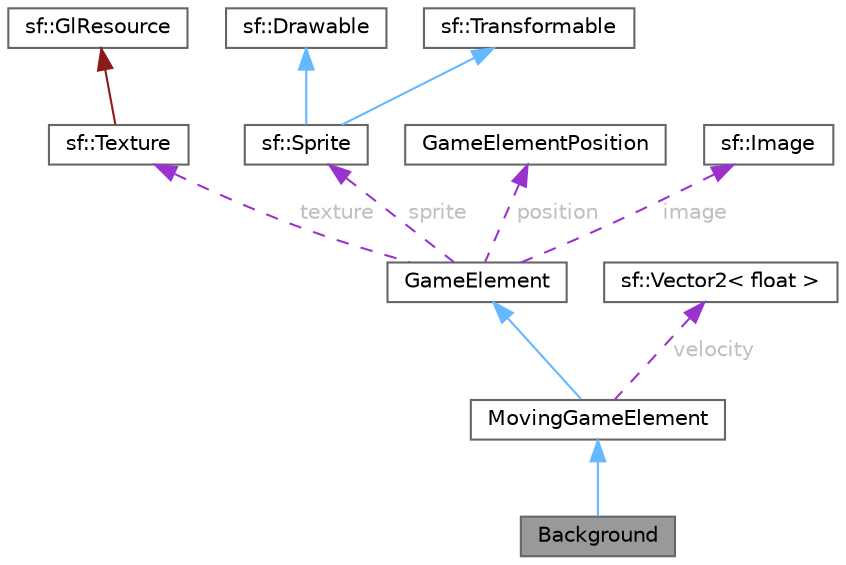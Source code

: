 digraph "Background"
{
 // LATEX_PDF_SIZE
  bgcolor="transparent";
  edge [fontname=Helvetica,fontsize=10,labelfontname=Helvetica,labelfontsize=10];
  node [fontname=Helvetica,fontsize=10,shape=box,height=0.2,width=0.4];
  Node1 [id="Node000001",label="Background",height=0.2,width=0.4,color="gray40", fillcolor="grey60", style="filled", fontcolor="black",tooltip="Represents the background of the game, including end game and win game screens."];
  Node2 -> Node1 [id="edge1_Node000001_Node000002",dir="back",color="steelblue1",style="solid",tooltip=" "];
  Node2 [id="Node000002",label="MovingGameElement",height=0.2,width=0.4,color="gray40", fillcolor="white", style="filled",URL="$class_moving_game_element.html",tooltip="Derived class for moving game elements."];
  Node3 -> Node2 [id="edge2_Node000002_Node000003",dir="back",color="steelblue1",style="solid",tooltip=" "];
  Node3 [id="Node000003",label="GameElement",height=0.2,width=0.4,color="gray40", fillcolor="white", style="filled",URL="$class_game_element.html",tooltip="Base class for all game elements."];
  Node4 -> Node3 [id="edge3_Node000003_Node000004",dir="back",color="darkorchid3",style="dashed",tooltip=" ",label=" texture",fontcolor="grey" ];
  Node4 [id="Node000004",label="sf::Texture",height=0.2,width=0.4,color="gray40", fillcolor="white", style="filled",URL="$classsf_1_1_texture.html",tooltip="Image living on the graphics card that can be used for drawing."];
  Node5 -> Node4 [id="edge4_Node000004_Node000005",dir="back",color="firebrick4",style="solid",tooltip=" "];
  Node5 [id="Node000005",label="sf::GlResource",height=0.2,width=0.4,color="gray40", fillcolor="white", style="filled",URL="$classsf_1_1_gl_resource.html",tooltip="Base class for classes that require an OpenGL context."];
  Node6 -> Node3 [id="edge5_Node000003_Node000006",dir="back",color="darkorchid3",style="dashed",tooltip=" ",label=" sprite",fontcolor="grey" ];
  Node6 [id="Node000006",label="sf::Sprite",height=0.2,width=0.4,color="gray40", fillcolor="white", style="filled",URL="$classsf_1_1_sprite.html",tooltip="Drawable representation of a texture, with its own transformations, color, etc."];
  Node7 -> Node6 [id="edge6_Node000006_Node000007",dir="back",color="steelblue1",style="solid",tooltip=" "];
  Node7 [id="Node000007",label="sf::Drawable",height=0.2,width=0.4,color="gray40", fillcolor="white", style="filled",URL="$classsf_1_1_drawable.html",tooltip="Abstract base class for objects that can be drawn to a render target."];
  Node8 -> Node6 [id="edge7_Node000006_Node000008",dir="back",color="steelblue1",style="solid",tooltip=" "];
  Node8 [id="Node000008",label="sf::Transformable",height=0.2,width=0.4,color="gray40", fillcolor="white", style="filled",URL="$classsf_1_1_transformable.html",tooltip="Decomposed transform defined by a position, a rotation and a scale."];
  Node9 -> Node3 [id="edge8_Node000003_Node000009",dir="back",color="darkorchid3",style="dashed",tooltip=" ",label=" position",fontcolor="grey" ];
  Node9 [id="Node000009",label="GameElementPosition",height=0.2,width=0.4,color="gray40", fillcolor="white", style="filled",URL="$class_game_element_position.html",tooltip="Represents the position of a game element."];
  Node10 -> Node3 [id="edge9_Node000003_Node000010",dir="back",color="darkorchid3",style="dashed",tooltip=" ",label=" image",fontcolor="grey" ];
  Node10 [id="Node000010",label="sf::Image",height=0.2,width=0.4,color="gray40", fillcolor="white", style="filled",URL="$classsf_1_1_image.html",tooltip="Class for loading, manipulating and saving images."];
  Node11 -> Node2 [id="edge10_Node000002_Node000011",dir="back",color="darkorchid3",style="dashed",tooltip=" ",label=" velocity",fontcolor="grey" ];
  Node11 [id="Node000011",label="sf::Vector2\< float \>",height=0.2,width=0.4,color="gray40", fillcolor="white", style="filled",URL="$classsf_1_1_vector2.html",tooltip=" "];
}
